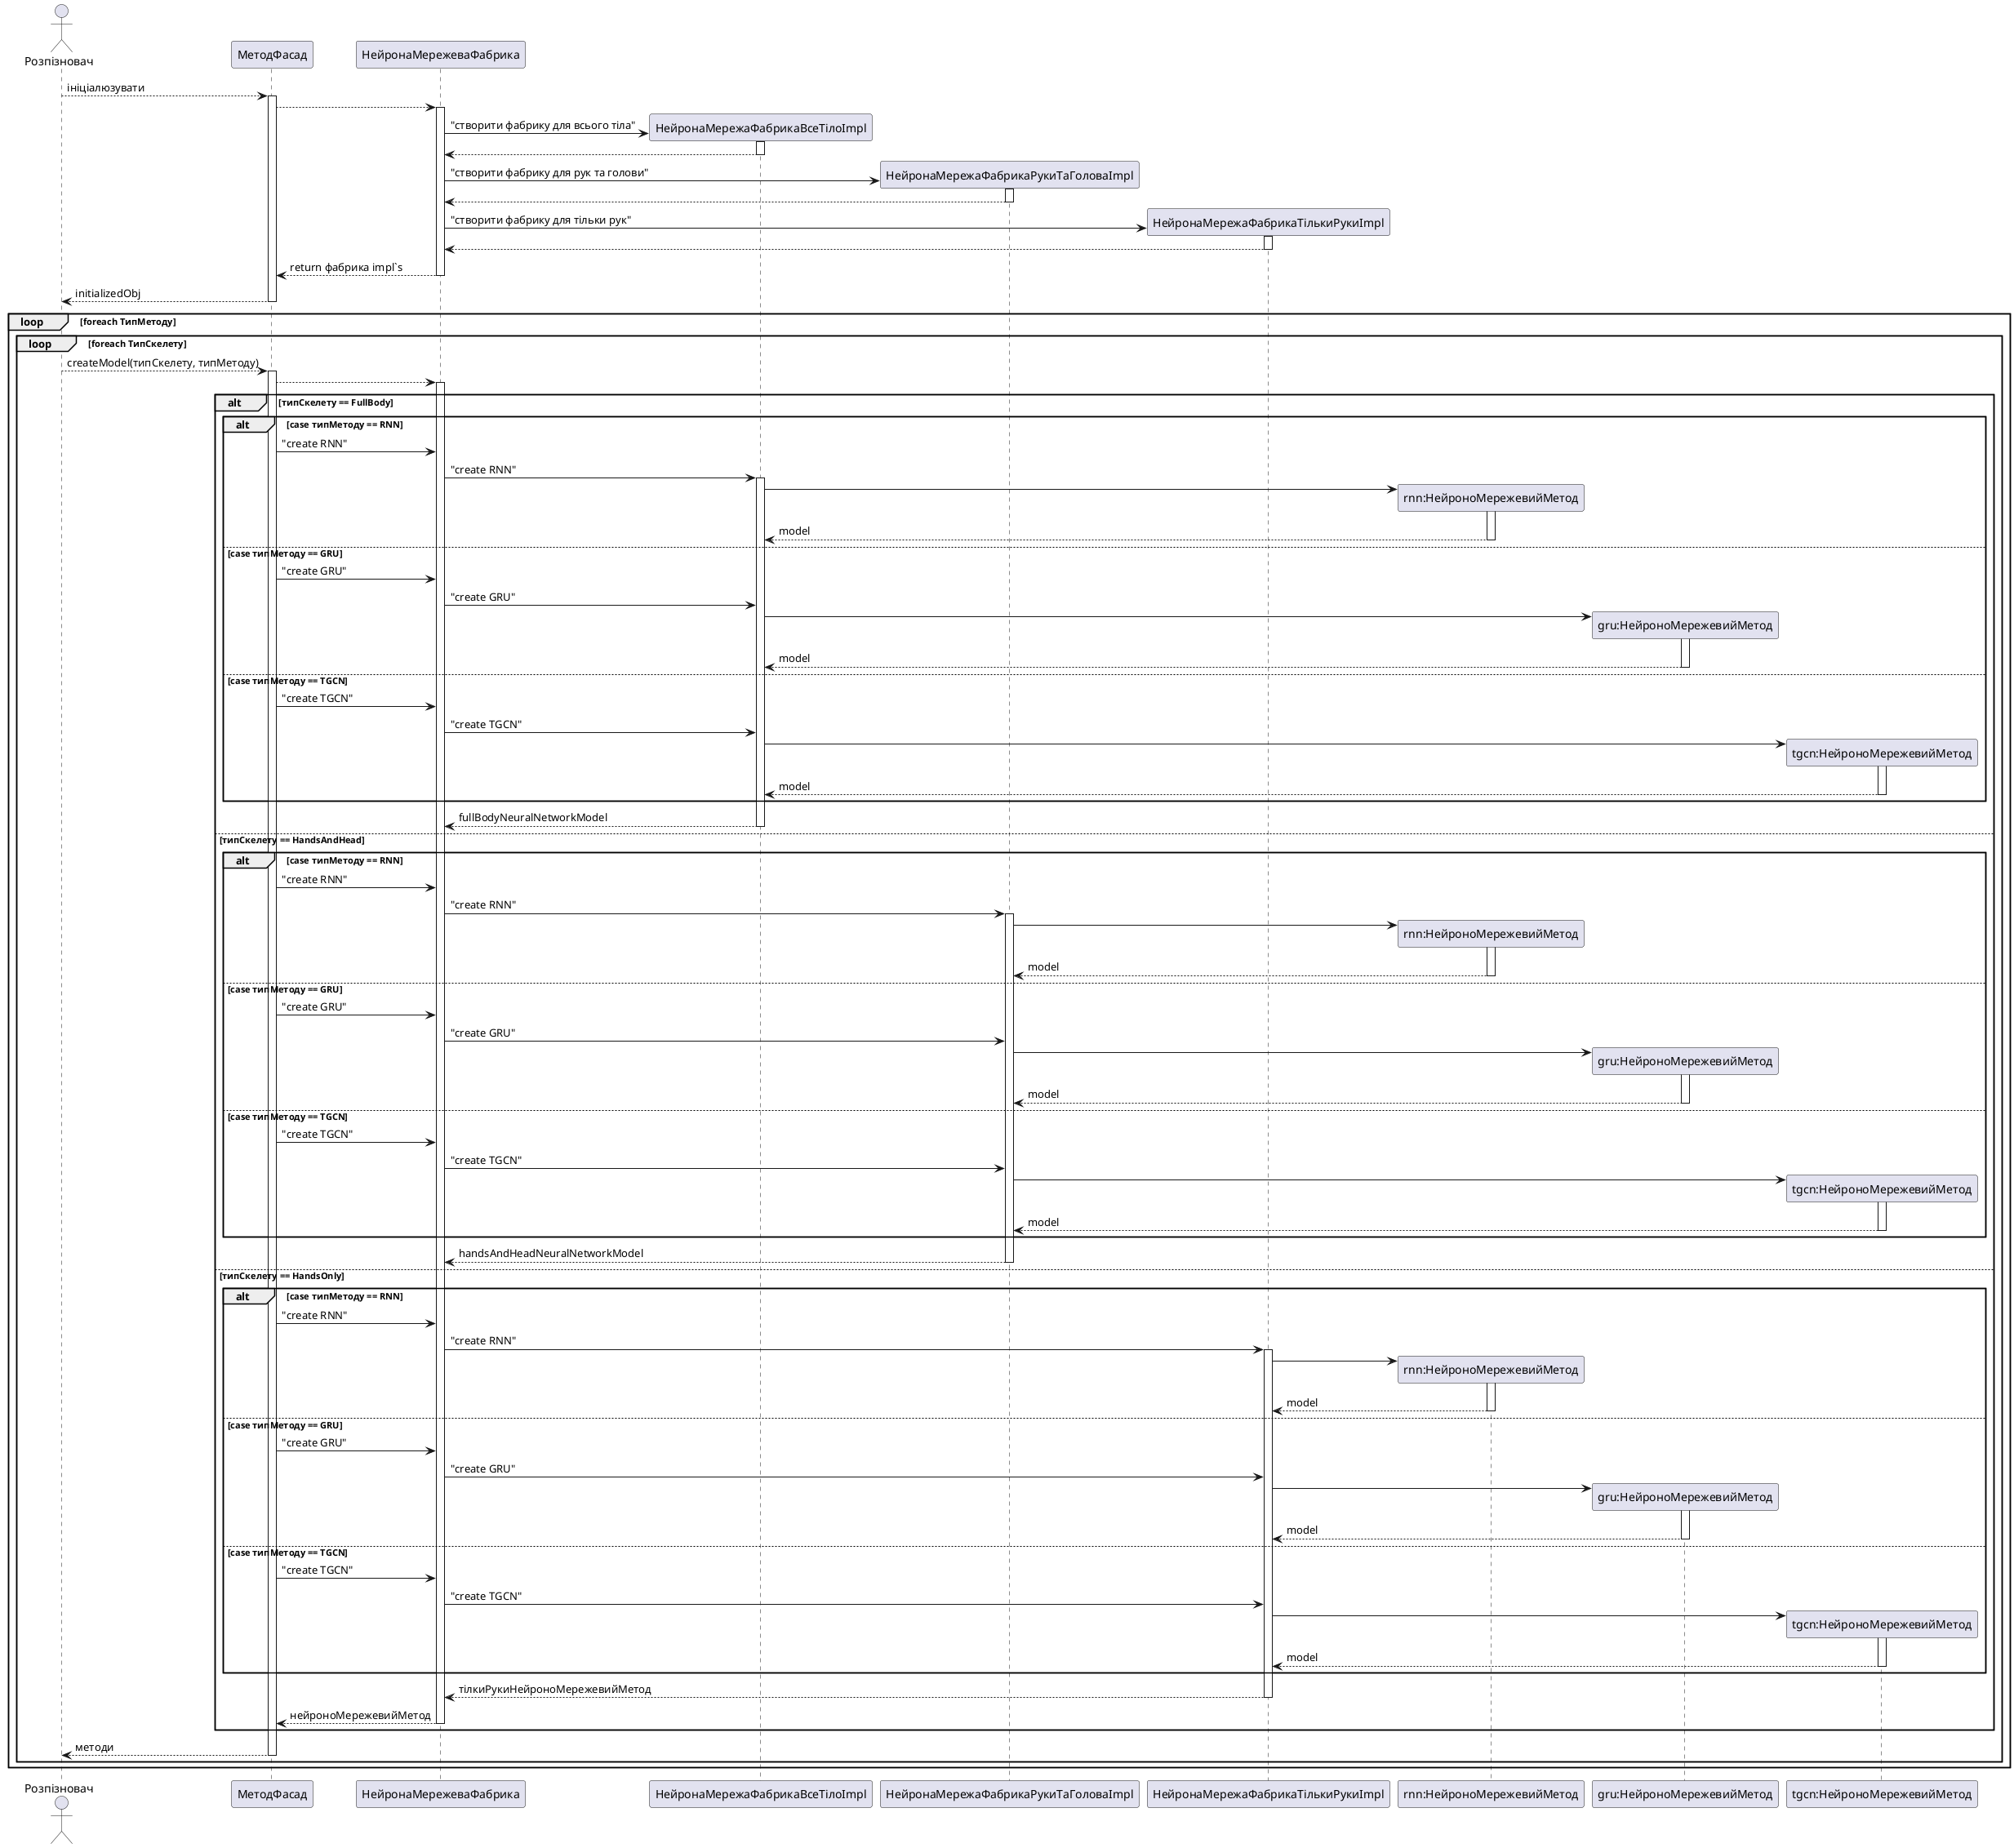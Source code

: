 @startuml
actor Розпізновач


Розпізновач --> МетодФасад: ініціалюзувати
activate МетодФасад


МетодФасад --> НейронаМережеваФабрика
activate НейронаМережеваФабрика

create НейронаМережаФабрикаВсеТілоImpl
НейронаМережеваФабрика -> НейронаМережаФабрикаВсеТілоImpl: "створити фабрику для всього тіла"
activate НейронаМережаФабрикаВсеТілоImpl
return

create НейронаМережаФабрикаРукиТаГоловаImpl
НейронаМережеваФабрика -> НейронаМережаФабрикаРукиТаГоловаImpl:  "створити фабрику для рук та голови"
activate НейронаМережаФабрикаРукиТаГоловаImpl
return

create НейронаМережаФабрикаТількиРукиImpl
НейронаМережеваФабрика -> НейронаМережаФабрикаТількиРукиImpl: "створити фабрику для тільки рук"
activate НейронаМережаФабрикаТількиРукиImpl
return

return return фабрика impl`s
return initializedObj

    loop foreach ТипМетоду
    loop foreach ТипСкелету
    Розпізновач --> МетодФасад:createModel(типСкелету, типМетоду)
    activate МетодФасад

    МетодФасад --> НейронаМережеваФабрика:
    activate НейронаМережеваФабрика
    alt типСкелету == FullBody

        alt case типМетоду == RNN

            МетодФасад -> НейронаМережеваФабрика: "create RNN"
            НейронаМережеваФабрика -> НейронаМережаФабрикаВсеТілоImpl: "create RNN"
            activate НейронаМережаФабрикаВсеТілоImpl
            create "rnn:НейроноМережевийМетод"
            НейронаМережаФабрикаВсеТілоImpl -> "rnn:НейроноМережевийМетод"
            activate "rnn:НейроноМережевийМетод"
            return model

        else case типМетоду == GRU

            МетодФасад -> НейронаМережеваФабрика : "create GRU"
            НейронаМережеваФабрика -> НейронаМережаФабрикаВсеТілоImpl: "create GRU"
            create "gru:НейроноМережевийМетод"
            НейронаМережаФабрикаВсеТілоImpl -> "gru:НейроноМережевийМетод"
            activate "gru:НейроноМережевийМетод"
            return model
        else case типМетоду == TGCN

            МетодФасад -> НейронаМережеваФабрика: "create TGCN"
            НейронаМережеваФабрика -> НейронаМережаФабрикаВсеТілоImpl:  "create TGCN"
            create "tgcn:НейроноМережевийМетод"
            НейронаМережаФабрикаВсеТілоImpl -> "tgcn:НейроноМережевийМетод"
            activate "tgcn:НейроноМережевийМетод"
            return model
    end

    return fullBodyNeuralNetworkModel
    else типСкелету == HandsAndHead
        alt case типМетоду == RNN

            МетодФасад -> НейронаМережеваФабрика: "create RNN"
            НейронаМережеваФабрика -> НейронаМережаФабрикаРукиТаГоловаImpl: "create RNN"
            activate НейронаМережаФабрикаРукиТаГоловаImpl
            create "rnn:НейроноМережевийМетод"
            НейронаМережаФабрикаРукиТаГоловаImpl -> "rnn:НейроноМережевийМетод"
            activate "rnn:НейроноМережевийМетод"
            return model

        else  case типМетоду == GRU

            МетодФасад -> НейронаМережеваФабрика: "create GRU"
            НейронаМережеваФабрика -> НейронаМережаФабрикаРукиТаГоловаImpl: "create GRU"
            create "gru:НейроноМережевийМетод"
            НейронаМережаФабрикаРукиТаГоловаImpl -> "gru:НейроноМережевийМетод"
            activate "gru:НейроноМережевийМетод"
            return model
    else  case типМетоду == TGCN

        МетодФасад -> НейронаМережеваФабрика: "create TGCN"
        НейронаМережеваФабрика ->  НейронаМережаФабрикаРукиТаГоловаImpl: "create TGCN"
        create "tgcn:НейроноМережевийМетод"
        НейронаМережаФабрикаРукиТаГоловаImpl -> "tgcn:НейроноМережевийМетод"
        activate "tgcn:НейроноМережевийМетод"
        return model
    end
    return handsAndHeadNeuralNetworkModel
    else типСкелету == HandsOnly
        alt case типМетоду == RNN

            МетодФасад -> НейронаМережеваФабрика: "create RNN"
            НейронаМережеваФабрика -> НейронаМережаФабрикаТількиРукиImpl: "create RNN"
            activate НейронаМережаФабрикаТількиРукиImpl
            create "rnn:НейроноМережевийМетод"
            НейронаМережаФабрикаТількиРукиImpl -> "rnn:НейроноМережевийМетод"
            activate "rnn:НейроноМережевийМетод"
            return model

        else  case типМетоду == GRU

            МетодФасад -> НейронаМережеваФабрика: "create GRU"
            НейронаМережеваФабрика -> НейронаМережаФабрикаТількиРукиImpl:  "create GRU"
            create "gru:НейроноМережевийМетод"
            НейронаМережаФабрикаТількиРукиImpl -> "gru:НейроноМережевийМетод"
            activate "gru:НейроноМережевийМетод"
            return model
        else  case типМетоду == TGCN

            МетодФасад -> НейронаМережеваФабрика: "create TGCN"
            НейронаМережеваФабрика -> НейронаМережаФабрикаТількиРукиImpl: "create TGCN"
            create "tgcn:НейроноМережевийМетод"
            НейронаМережаФабрикаТількиРукиImpl -> "tgcn:НейроноМережевийМетод"
            activate "tgcn:НейроноМережевийМетод"
            return model
        end


        return тілкиРукиНейроноМережевийМетод
        return нейроноМережевийМетод

    end
     return методи
    end
    end

@enduml
